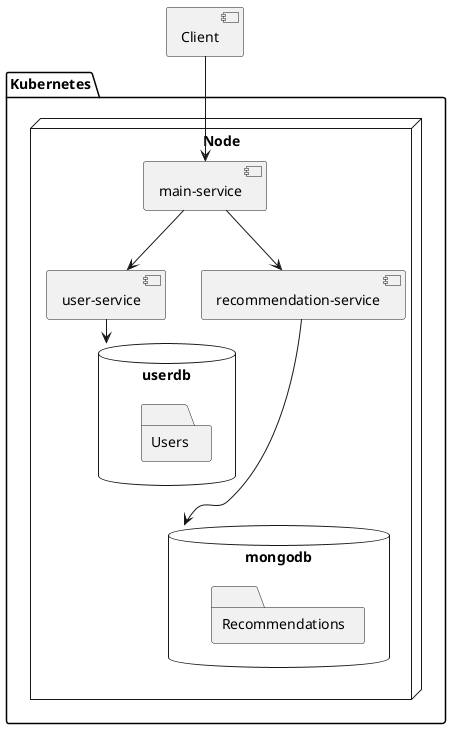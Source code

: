 @startuml
'https://plantuml.com/component-diagram



package "Kubernetes" {
    node "Node" {
        [main-service] --> [user-service]
        [main-service] --> [recommendation-service]
        [user-service] --> userdb
        [recommendation-service] ---> mongodb

        database "userdb" {
          folder Users
        }
    }
}

[Client] --> [main-service]

database "mongodb" {
    folder Recommendations
}

@enduml